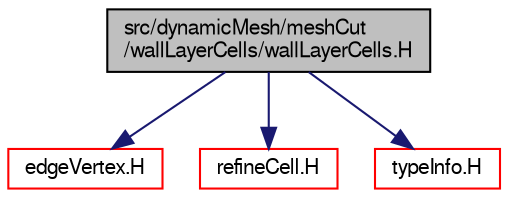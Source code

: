 digraph "src/dynamicMesh/meshCut/wallLayerCells/wallLayerCells.H"
{
  bgcolor="transparent";
  edge [fontname="FreeSans",fontsize="10",labelfontname="FreeSans",labelfontsize="10"];
  node [fontname="FreeSans",fontsize="10",shape=record];
  Node1 [label="src/dynamicMesh/meshCut\l/wallLayerCells/wallLayerCells.H",height=0.2,width=0.4,color="black", fillcolor="grey75", style="filled" fontcolor="black"];
  Node1 -> Node2 [color="midnightblue",fontsize="10",style="solid",fontname="FreeSans"];
  Node2 [label="edgeVertex.H",height=0.2,width=0.4,color="red",URL="$a04395.html"];
  Node1 -> Node3 [color="midnightblue",fontsize="10",style="solid",fontname="FreeSans"];
  Node3 [label="refineCell.H",height=0.2,width=0.4,color="red",URL="$a04409.html"];
  Node1 -> Node4 [color="midnightblue",fontsize="10",style="solid",fontname="FreeSans"];
  Node4 [label="typeInfo.H",height=0.2,width=0.4,color="red",URL="$a07403.html"];
}
